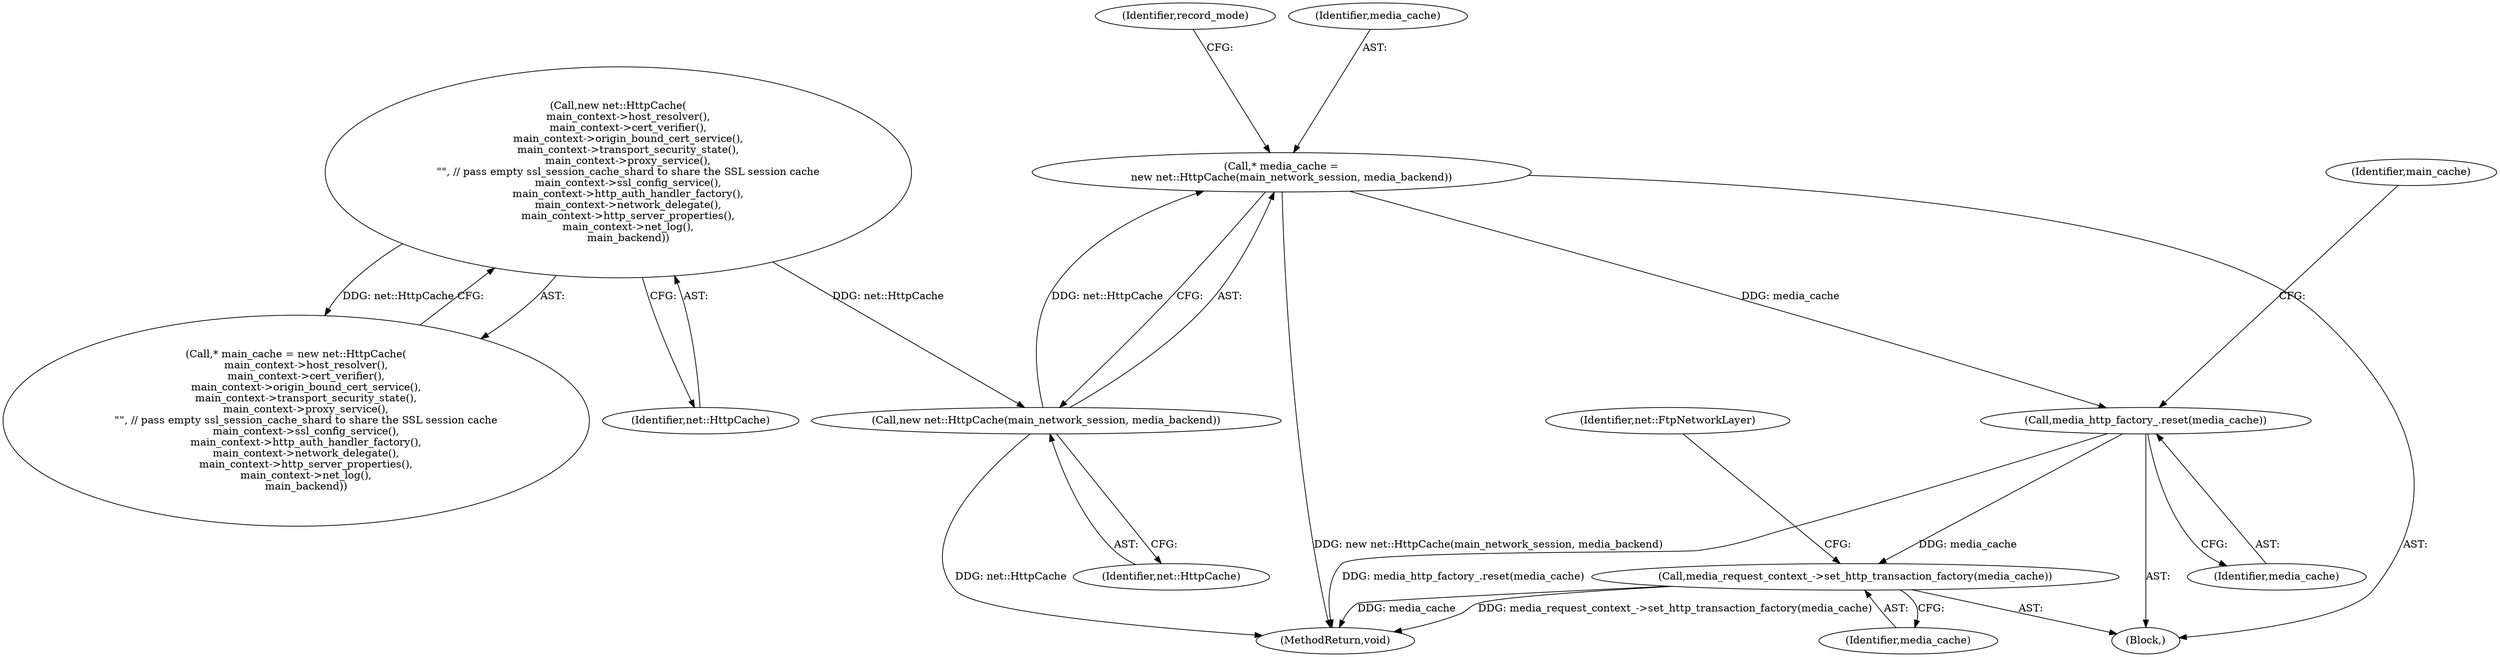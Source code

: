 digraph "0_Chrome_d6b061bf189e0661a3d94d89dbcb2e6f70b433da@pointer" {
"1000320" [label="(Call,media_http_factory_.reset(media_cache))"];
"1000304" [label="(Call,* media_cache =\n      new net::HttpCache(main_network_session, media_backend))"];
"1000306" [label="(Call,new net::HttpCache(main_network_session, media_backend))"];
"1000292" [label="(Call,new net::HttpCache(\n      main_context->host_resolver(),\n      main_context->cert_verifier(),\n      main_context->origin_bound_cert_service(),\n      main_context->transport_security_state(),\n      main_context->proxy_service(),\n      \"\", // pass empty ssl_session_cache_shard to share the SSL session cache\n      main_context->ssl_config_service(),\n      main_context->http_auth_handler_factory(),\n      main_context->network_delegate(),\n      main_context->http_server_properties(),\n      main_context->net_log(),\n      main_backend))"];
"1000324" [label="(Call,media_request_context_->set_http_transaction_factory(media_cache))"];
"1000306" [label="(Call,new net::HttpCache(main_network_session, media_backend))"];
"1000320" [label="(Call,media_http_factory_.reset(media_cache))"];
"1000307" [label="(Identifier,net::HttpCache)"];
"1000292" [label="(Call,new net::HttpCache(\n      main_context->host_resolver(),\n      main_context->cert_verifier(),\n      main_context->origin_bound_cert_service(),\n      main_context->transport_security_state(),\n      main_context->proxy_service(),\n      \"\", // pass empty ssl_session_cache_shard to share the SSL session cache\n      main_context->ssl_config_service(),\n      main_context->http_auth_handler_factory(),\n      main_context->network_delegate(),\n      main_context->http_server_properties(),\n      main_context->net_log(),\n      main_backend))"];
"1000325" [label="(Identifier,media_cache)"];
"1000345" [label="(MethodReturn,void)"];
"1000321" [label="(Identifier,media_cache)"];
"1000328" [label="(Identifier,net::FtpNetworkLayer)"];
"1000323" [label="(Identifier,main_cache)"];
"1000310" [label="(Identifier,record_mode)"];
"1000324" [label="(Call,media_request_context_->set_http_transaction_factory(media_cache))"];
"1000103" [label="(Block,)"];
"1000305" [label="(Identifier,media_cache)"];
"1000304" [label="(Call,* media_cache =\n      new net::HttpCache(main_network_session, media_backend))"];
"1000290" [label="(Call,* main_cache = new net::HttpCache(\n      main_context->host_resolver(),\n      main_context->cert_verifier(),\n      main_context->origin_bound_cert_service(),\n      main_context->transport_security_state(),\n      main_context->proxy_service(),\n      \"\", // pass empty ssl_session_cache_shard to share the SSL session cache\n      main_context->ssl_config_service(),\n      main_context->http_auth_handler_factory(),\n      main_context->network_delegate(),\n      main_context->http_server_properties(),\n      main_context->net_log(),\n      main_backend))"];
"1000293" [label="(Identifier,net::HttpCache)"];
"1000320" -> "1000103"  [label="AST: "];
"1000320" -> "1000321"  [label="CFG: "];
"1000321" -> "1000320"  [label="AST: "];
"1000323" -> "1000320"  [label="CFG: "];
"1000320" -> "1000345"  [label="DDG: media_http_factory_.reset(media_cache)"];
"1000304" -> "1000320"  [label="DDG: media_cache"];
"1000320" -> "1000324"  [label="DDG: media_cache"];
"1000304" -> "1000103"  [label="AST: "];
"1000304" -> "1000306"  [label="CFG: "];
"1000305" -> "1000304"  [label="AST: "];
"1000306" -> "1000304"  [label="AST: "];
"1000310" -> "1000304"  [label="CFG: "];
"1000304" -> "1000345"  [label="DDG: new net::HttpCache(main_network_session, media_backend)"];
"1000306" -> "1000304"  [label="DDG: net::HttpCache"];
"1000306" -> "1000307"  [label="CFG: "];
"1000307" -> "1000306"  [label="AST: "];
"1000306" -> "1000345"  [label="DDG: net::HttpCache"];
"1000292" -> "1000306"  [label="DDG: net::HttpCache"];
"1000292" -> "1000290"  [label="AST: "];
"1000292" -> "1000293"  [label="CFG: "];
"1000293" -> "1000292"  [label="AST: "];
"1000290" -> "1000292"  [label="CFG: "];
"1000292" -> "1000290"  [label="DDG: net::HttpCache"];
"1000324" -> "1000103"  [label="AST: "];
"1000324" -> "1000325"  [label="CFG: "];
"1000325" -> "1000324"  [label="AST: "];
"1000328" -> "1000324"  [label="CFG: "];
"1000324" -> "1000345"  [label="DDG: media_request_context_->set_http_transaction_factory(media_cache)"];
"1000324" -> "1000345"  [label="DDG: media_cache"];
}

